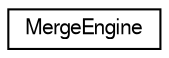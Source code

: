 digraph "Graphical Class Hierarchy"
{
  edge [fontname="FreeSans",fontsize="10",labelfontname="FreeSans",labelfontsize="10"];
  node [fontname="FreeSans",fontsize="10",shape=record];
  rankdir="LR";
  Node0 [label="MergeEngine",height=0.2,width=0.4,color="black", fillcolor="white", style="filled",URL="$structMergeEngine.html"];
}
